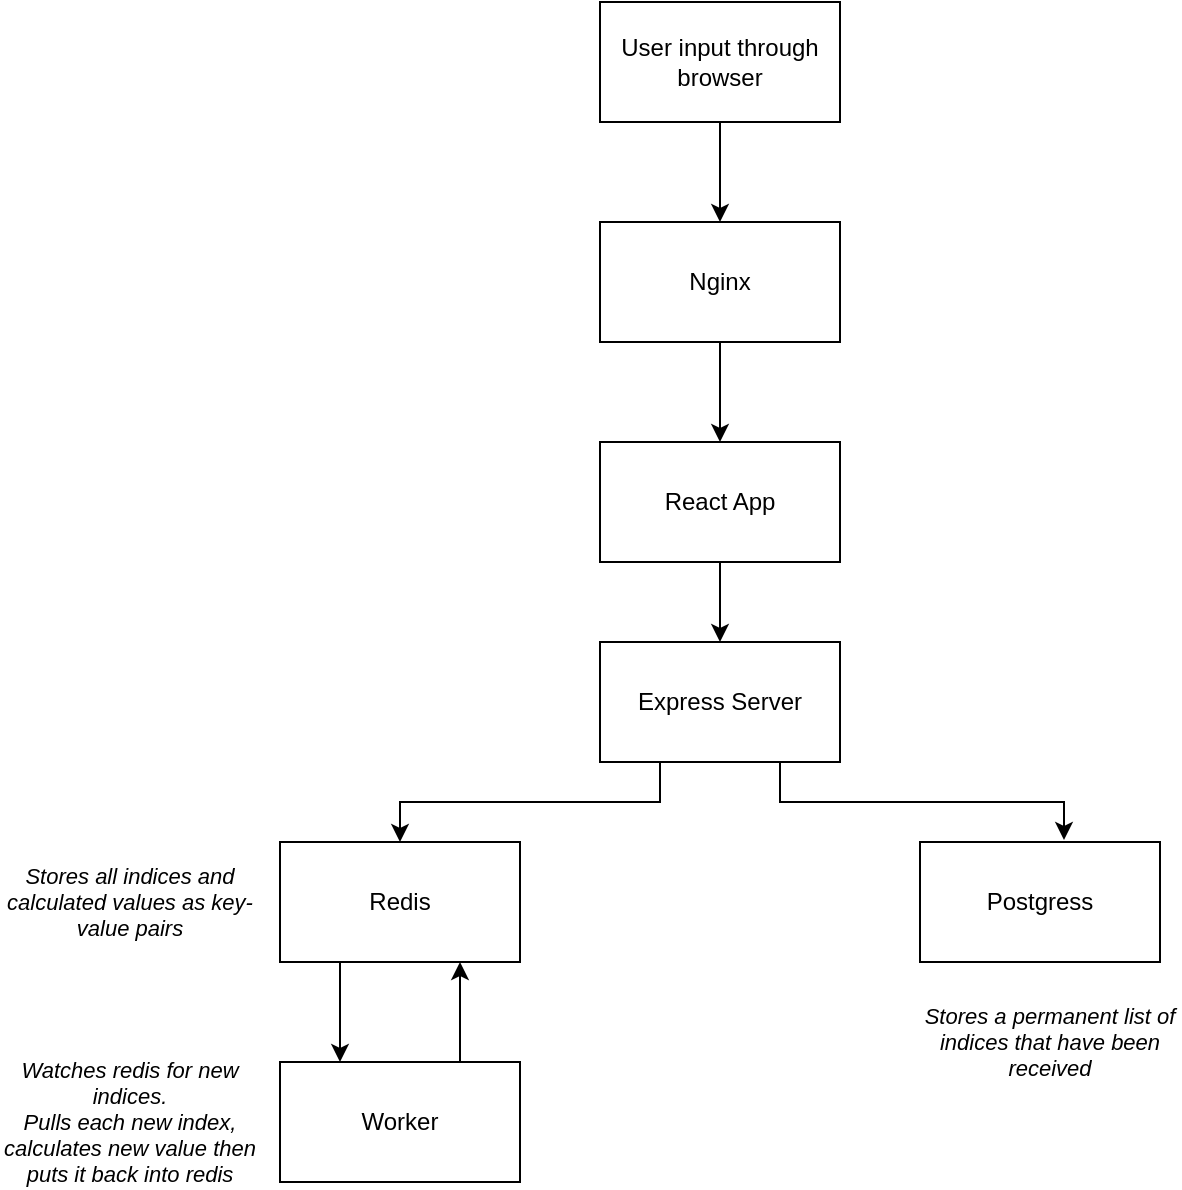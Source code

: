 <mxfile version="12.2.4" type="github" pages="1">
  <diagram id="M97hs2_HC8HgjVDWB4YS" name="Page-1">
    <mxGraphModel dx="1422" dy="794" grid="1" gridSize="10" guides="1" tooltips="1" connect="1" arrows="1" fold="1" page="1" pageScale="1" pageWidth="827" pageHeight="1169" math="0" shadow="0">
      <root>
        <mxCell id="0"/>
        <mxCell id="1" parent="0"/>
        <mxCell id="Fmpw5taHjIPhEGAoOGa0-1" style="edgeStyle=orthogonalEdgeStyle;rounded=0;orthogonalLoop=1;jettySize=auto;html=1;exitX=0.5;exitY=1;exitDx=0;exitDy=0;entryX=0.5;entryY=0;entryDx=0;entryDy=0;" edge="1" parent="1" source="aY1_7Sm5C_Fnvaw5D3gU-1" target="aY1_7Sm5C_Fnvaw5D3gU-2">
          <mxGeometry relative="1" as="geometry"/>
        </mxCell>
        <mxCell id="aY1_7Sm5C_Fnvaw5D3gU-1" value="Nginx" style="rounded=0;whiteSpace=wrap;html=1;" parent="1" vertex="1">
          <mxGeometry x="340" y="190" width="120" height="60" as="geometry"/>
        </mxCell>
        <mxCell id="aY1_7Sm5C_Fnvaw5D3gU-8" style="edgeStyle=orthogonalEdgeStyle;rounded=0;orthogonalLoop=1;jettySize=auto;html=1;exitX=0.5;exitY=1;exitDx=0;exitDy=0;entryX=0.5;entryY=0;entryDx=0;entryDy=0;" parent="1" source="aY1_7Sm5C_Fnvaw5D3gU-2" target="aY1_7Sm5C_Fnvaw5D3gU-3" edge="1">
          <mxGeometry relative="1" as="geometry"/>
        </mxCell>
        <mxCell id="aY1_7Sm5C_Fnvaw5D3gU-2" value="React App" style="rounded=0;whiteSpace=wrap;html=1;" parent="1" vertex="1">
          <mxGeometry x="340" y="300" width="120" height="60" as="geometry"/>
        </mxCell>
        <mxCell id="aY1_7Sm5C_Fnvaw5D3gU-9" style="edgeStyle=orthogonalEdgeStyle;rounded=0;orthogonalLoop=1;jettySize=auto;html=1;exitX=0.25;exitY=1;exitDx=0;exitDy=0;entryX=0.5;entryY=0;entryDx=0;entryDy=0;" parent="1" source="aY1_7Sm5C_Fnvaw5D3gU-3" target="aY1_7Sm5C_Fnvaw5D3gU-4" edge="1">
          <mxGeometry relative="1" as="geometry"/>
        </mxCell>
        <mxCell id="aY1_7Sm5C_Fnvaw5D3gU-10" style="edgeStyle=orthogonalEdgeStyle;rounded=0;orthogonalLoop=1;jettySize=auto;html=1;exitX=0.75;exitY=1;exitDx=0;exitDy=0;entryX=0.6;entryY=-0.017;entryDx=0;entryDy=0;entryPerimeter=0;" parent="1" source="aY1_7Sm5C_Fnvaw5D3gU-3" target="aY1_7Sm5C_Fnvaw5D3gU-5" edge="1">
          <mxGeometry relative="1" as="geometry"/>
        </mxCell>
        <mxCell id="aY1_7Sm5C_Fnvaw5D3gU-3" value="Express Server" style="rounded=0;whiteSpace=wrap;html=1;" parent="1" vertex="1">
          <mxGeometry x="340" y="400" width="120" height="60" as="geometry"/>
        </mxCell>
        <mxCell id="aY1_7Sm5C_Fnvaw5D3gU-11" style="edgeStyle=orthogonalEdgeStyle;rounded=0;orthogonalLoop=1;jettySize=auto;html=1;exitX=0.25;exitY=1;exitDx=0;exitDy=0;entryX=0.25;entryY=0;entryDx=0;entryDy=0;" parent="1" source="aY1_7Sm5C_Fnvaw5D3gU-4" target="aY1_7Sm5C_Fnvaw5D3gU-6" edge="1">
          <mxGeometry relative="1" as="geometry"/>
        </mxCell>
        <mxCell id="aY1_7Sm5C_Fnvaw5D3gU-4" value="Redis" style="rounded=0;whiteSpace=wrap;html=1;" parent="1" vertex="1">
          <mxGeometry x="180" y="500" width="120" height="60" as="geometry"/>
        </mxCell>
        <mxCell id="aY1_7Sm5C_Fnvaw5D3gU-5" value="Postgress" style="rounded=0;whiteSpace=wrap;html=1;" parent="1" vertex="1">
          <mxGeometry x="500" y="500" width="120" height="60" as="geometry"/>
        </mxCell>
        <mxCell id="aY1_7Sm5C_Fnvaw5D3gU-12" style="edgeStyle=orthogonalEdgeStyle;rounded=0;orthogonalLoop=1;jettySize=auto;html=1;exitX=0.75;exitY=0;exitDx=0;exitDy=0;entryX=0.75;entryY=1;entryDx=0;entryDy=0;" parent="1" source="aY1_7Sm5C_Fnvaw5D3gU-6" target="aY1_7Sm5C_Fnvaw5D3gU-4" edge="1">
          <mxGeometry relative="1" as="geometry"/>
        </mxCell>
        <mxCell id="aY1_7Sm5C_Fnvaw5D3gU-6" value="Worker" style="rounded=0;whiteSpace=wrap;html=1;" parent="1" vertex="1">
          <mxGeometry x="180" y="610" width="120" height="60" as="geometry"/>
        </mxCell>
        <mxCell id="aY1_7Sm5C_Fnvaw5D3gU-13" value="Stores all indices and calculated values as key-value pairs" style="text;html=1;strokeColor=none;fillColor=none;align=center;verticalAlign=middle;whiteSpace=wrap;rounded=0;fontStyle=2;fontSize=11;" parent="1" vertex="1">
          <mxGeometry x="40" y="500" width="130" height="60" as="geometry"/>
        </mxCell>
        <mxCell id="aY1_7Sm5C_Fnvaw5D3gU-14" value="Watches redis for new indices.&lt;br style=&quot;font-size: 11px;&quot;&gt;Pulls each new index, calculates new value then puts it back into redis" style="text;html=1;strokeColor=none;fillColor=none;align=center;verticalAlign=middle;whiteSpace=wrap;rounded=0;fontStyle=2;fontSize=11;" parent="1" vertex="1">
          <mxGeometry x="40" y="610" width="130" height="60" as="geometry"/>
        </mxCell>
        <mxCell id="aY1_7Sm5C_Fnvaw5D3gU-15" value="Stores a permanent list of indices that have been received" style="text;html=1;strokeColor=none;fillColor=none;align=center;verticalAlign=middle;whiteSpace=wrap;rounded=0;fontStyle=2;fontSize=11;" parent="1" vertex="1">
          <mxGeometry x="500" y="570" width="130" height="60" as="geometry"/>
        </mxCell>
        <mxCell id="Fmpw5taHjIPhEGAoOGa0-3" style="edgeStyle=orthogonalEdgeStyle;rounded=0;orthogonalLoop=1;jettySize=auto;html=1;exitX=0.5;exitY=1;exitDx=0;exitDy=0;entryX=0.5;entryY=0;entryDx=0;entryDy=0;" edge="1" parent="1" source="Fmpw5taHjIPhEGAoOGa0-2" target="aY1_7Sm5C_Fnvaw5D3gU-1">
          <mxGeometry relative="1" as="geometry"/>
        </mxCell>
        <mxCell id="Fmpw5taHjIPhEGAoOGa0-2" value="User input through browser" style="rounded=0;whiteSpace=wrap;html=1;" vertex="1" parent="1">
          <mxGeometry x="340" y="80" width="120" height="60" as="geometry"/>
        </mxCell>
      </root>
    </mxGraphModel>
  </diagram>
</mxfile>
